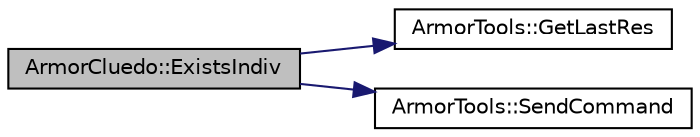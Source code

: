 digraph "ArmorCluedo::ExistsIndiv"
{
 // LATEX_PDF_SIZE
  edge [fontname="Helvetica",fontsize="10",labelfontname="Helvetica",labelfontsize="10"];
  node [fontname="Helvetica",fontsize="10",shape=record];
  rankdir="LR";
  Node1 [label="ArmorCluedo::ExistsIndiv",height=0.2,width=0.4,color="black", fillcolor="grey75", style="filled", fontcolor="black",tooltip="check if an individual exists"];
  Node1 -> Node2 [color="midnightblue",fontsize="10",style="solid",fontname="Helvetica"];
  Node2 [label="ArmorTools::GetLastRes",height=0.2,width=0.4,color="black", fillcolor="white", style="filled",URL="$a00195_a34d27d93c2faec3d3de3ba24d08f436b.html#a34d27d93c2faec3d3de3ba24d08f436b",tooltip="get a reference to the last response"];
  Node1 -> Node3 [color="midnightblue",fontsize="10",style="solid",fontname="Helvetica"];
  Node3 [label="ArmorTools::SendCommand",height=0.2,width=0.4,color="black", fillcolor="white", style="filled",URL="$a00195_a6033ed90283ec6c78a2bc2b0106d0461.html#a6033ed90283ec6c78a2bc2b0106d0461",tooltip="fill in a command and send it to aRMOR"];
}
